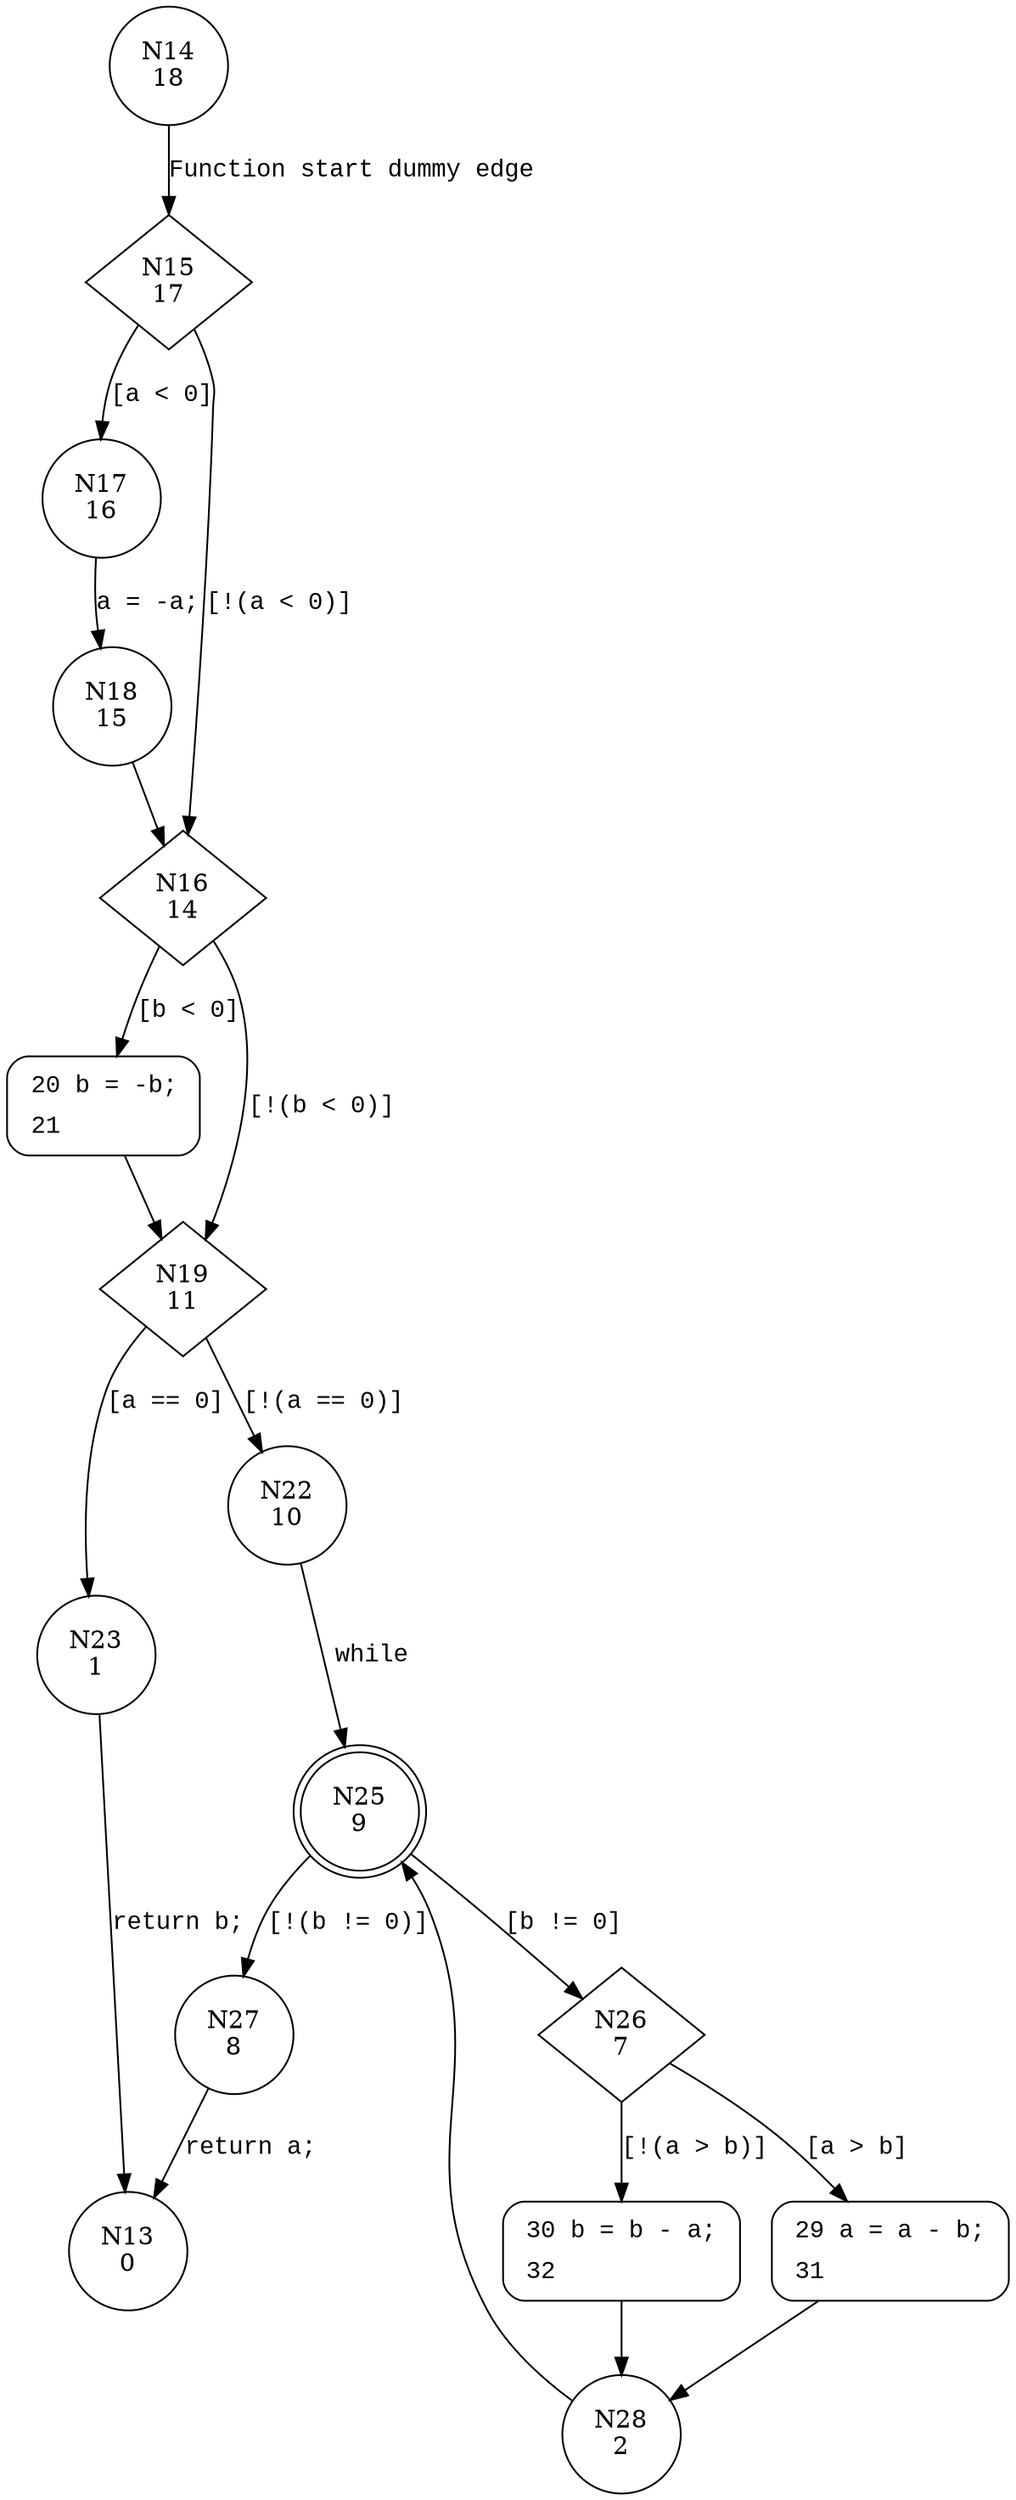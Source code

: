 digraph gcd_test {
15 [shape="diamond" label="N15\n17"]
17 [shape="circle" label="N17\n16"]
16 [shape="diamond" label="N16\n14"]
20 [shape="circle" label="N20\n13"]
19 [shape="diamond" label="N19\n11"]
23 [shape="circle" label="N23\n1"]
22 [shape="circle" label="N22\n10"]
25 [shape="doublecircle" label="N25\n9"]
26 [shape="diamond" label="N26\n7"]
27 [shape="circle" label="N27\n8"]
29 [shape="circle" label="N29\n4"]
30 [shape="circle" label="N30\n6"]
28 [shape="circle" label="N28\n2"]
13 [shape="circle" label="N13\n0"]
18 [shape="circle" label="N18\n15"]
14 [shape="circle" label="N14\n18"]
30 [style="filled,bold" penwidth="1" fillcolor="white" fontname="Courier New" shape="Mrecord" label=<<table border="0" cellborder="0" cellpadding="3" bgcolor="white"><tr><td align="right">30</td><td align="left">b = b - a;</td></tr><tr><td align="right">32</td><td align="left"></td></tr></table>>]
30 -> 28[label=""]
29 [style="filled,bold" penwidth="1" fillcolor="white" fontname="Courier New" shape="Mrecord" label=<<table border="0" cellborder="0" cellpadding="3" bgcolor="white"><tr><td align="right">29</td><td align="left">a = a - b;</td></tr><tr><td align="right">31</td><td align="left"></td></tr></table>>]
29 -> 28[label=""]
20 [style="filled,bold" penwidth="1" fillcolor="white" fontname="Courier New" shape="Mrecord" label=<<table border="0" cellborder="0" cellpadding="3" bgcolor="white"><tr><td align="right">20</td><td align="left">b = -b;</td></tr><tr><td align="right">21</td><td align="left"></td></tr></table>>]
20 -> 19[label=""]
15 -> 17 [label="[a < 0]" fontname="Courier New"]
15 -> 16 [label="[!(a < 0)]" fontname="Courier New"]
16 -> 20 [label="[b < 0]" fontname="Courier New"]
16 -> 19 [label="[!(b < 0)]" fontname="Courier New"]
19 -> 23 [label="[a == 0]" fontname="Courier New"]
19 -> 22 [label="[!(a == 0)]" fontname="Courier New"]
25 -> 26 [label="[b != 0]" fontname="Courier New"]
25 -> 27 [label="[!(b != 0)]" fontname="Courier New"]
26 -> 29 [label="[a > b]" fontname="Courier New"]
26 -> 30 [label="[!(a > b)]" fontname="Courier New"]
28 -> 25 [label="" fontname="Courier New"]
23 -> 13 [label="return b;" fontname="Courier New"]
17 -> 18 [label="a = -a;" fontname="Courier New"]
14 -> 15 [label="Function start dummy edge" fontname="Courier New"]
22 -> 25 [label="while" fontname="Courier New"]
27 -> 13 [label="return a;" fontname="Courier New"]
18 -> 16 [label="" fontname="Courier New"]
}